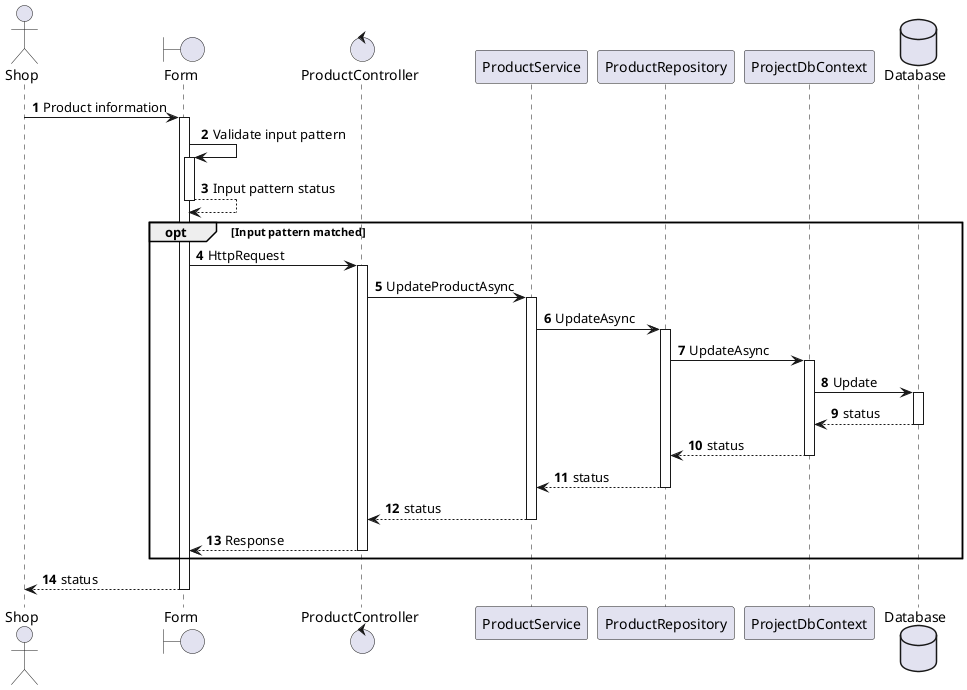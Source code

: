 @startuml 07 - Shop - Update product

autonumber
autoactivate on

actor Shop as Actor
boundary Form
control ProductController as Controller
participant ProductService as Service
participant ProductRepository as Repo
participant ProjectDbContext as Context
database Database

Actor -> Form: Product information

Form -> Form: Validate input pattern

Form --> Form: Input pattern status

opt Input pattern matched
  Form -> Controller: HttpRequest
  Controller -> Service: UpdateProductAsync
  Service -> Repo: UpdateAsync
  Repo -> Context: UpdateAsync
  Context -> Database: Update
  Database --> Context: status
  Context --> Repo: status
  Repo --> Service: status
  Service --> Controller: status
  Controller --> Form: Response
end

Form --> Actor: status

@enduml